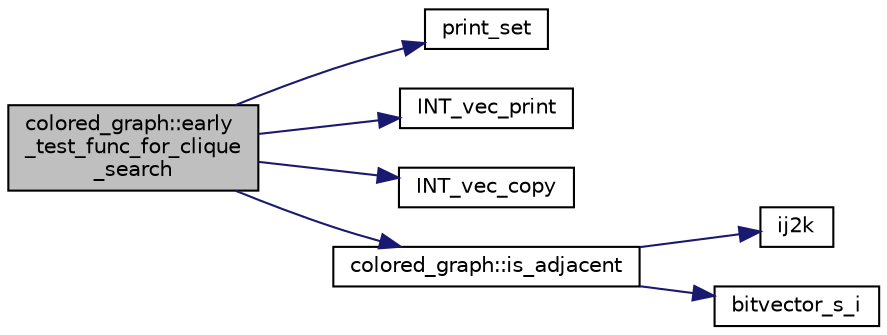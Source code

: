 digraph "colored_graph::early_test_func_for_clique_search"
{
  edge [fontname="Helvetica",fontsize="10",labelfontname="Helvetica",labelfontsize="10"];
  node [fontname="Helvetica",fontsize="10",shape=record];
  rankdir="LR";
  Node264 [label="colored_graph::early\l_test_func_for_clique\l_search",height=0.2,width=0.4,color="black", fillcolor="grey75", style="filled", fontcolor="black"];
  Node264 -> Node265 [color="midnightblue",fontsize="10",style="solid",fontname="Helvetica"];
  Node265 [label="print_set",height=0.2,width=0.4,color="black", fillcolor="white", style="filled",URL="$df/dbf/sajeeb_8_c.html#a5cfa0b8a752874778b8fee3739ddaa1c"];
  Node264 -> Node266 [color="midnightblue",fontsize="10",style="solid",fontname="Helvetica"];
  Node266 [label="INT_vec_print",height=0.2,width=0.4,color="black", fillcolor="white", style="filled",URL="$df/dbf/sajeeb_8_c.html#a79a5901af0b47dd0d694109543c027fe"];
  Node264 -> Node267 [color="midnightblue",fontsize="10",style="solid",fontname="Helvetica"];
  Node267 [label="INT_vec_copy",height=0.2,width=0.4,color="black", fillcolor="white", style="filled",URL="$df/dbf/sajeeb_8_c.html#ac2d875e27e009af6ec04d17254d11075"];
  Node264 -> Node268 [color="midnightblue",fontsize="10",style="solid",fontname="Helvetica"];
  Node268 [label="colored_graph::is_adjacent",height=0.2,width=0.4,color="black", fillcolor="white", style="filled",URL="$dc/de2/classcolored__graph.html#ac13cc7a798c3ee11bef01f01c8eab061"];
  Node268 -> Node269 [color="midnightblue",fontsize="10",style="solid",fontname="Helvetica"];
  Node269 [label="ij2k",height=0.2,width=0.4,color="black", fillcolor="white", style="filled",URL="$df/dbf/sajeeb_8_c.html#a68a0fe85ad4b80a9220cb33f9c4c0042"];
  Node268 -> Node270 [color="midnightblue",fontsize="10",style="solid",fontname="Helvetica"];
  Node270 [label="bitvector_s_i",height=0.2,width=0.4,color="black", fillcolor="white", style="filled",URL="$df/dbf/sajeeb_8_c.html#ac0135a3681a44df3fe7af1545676fbe2"];
}
